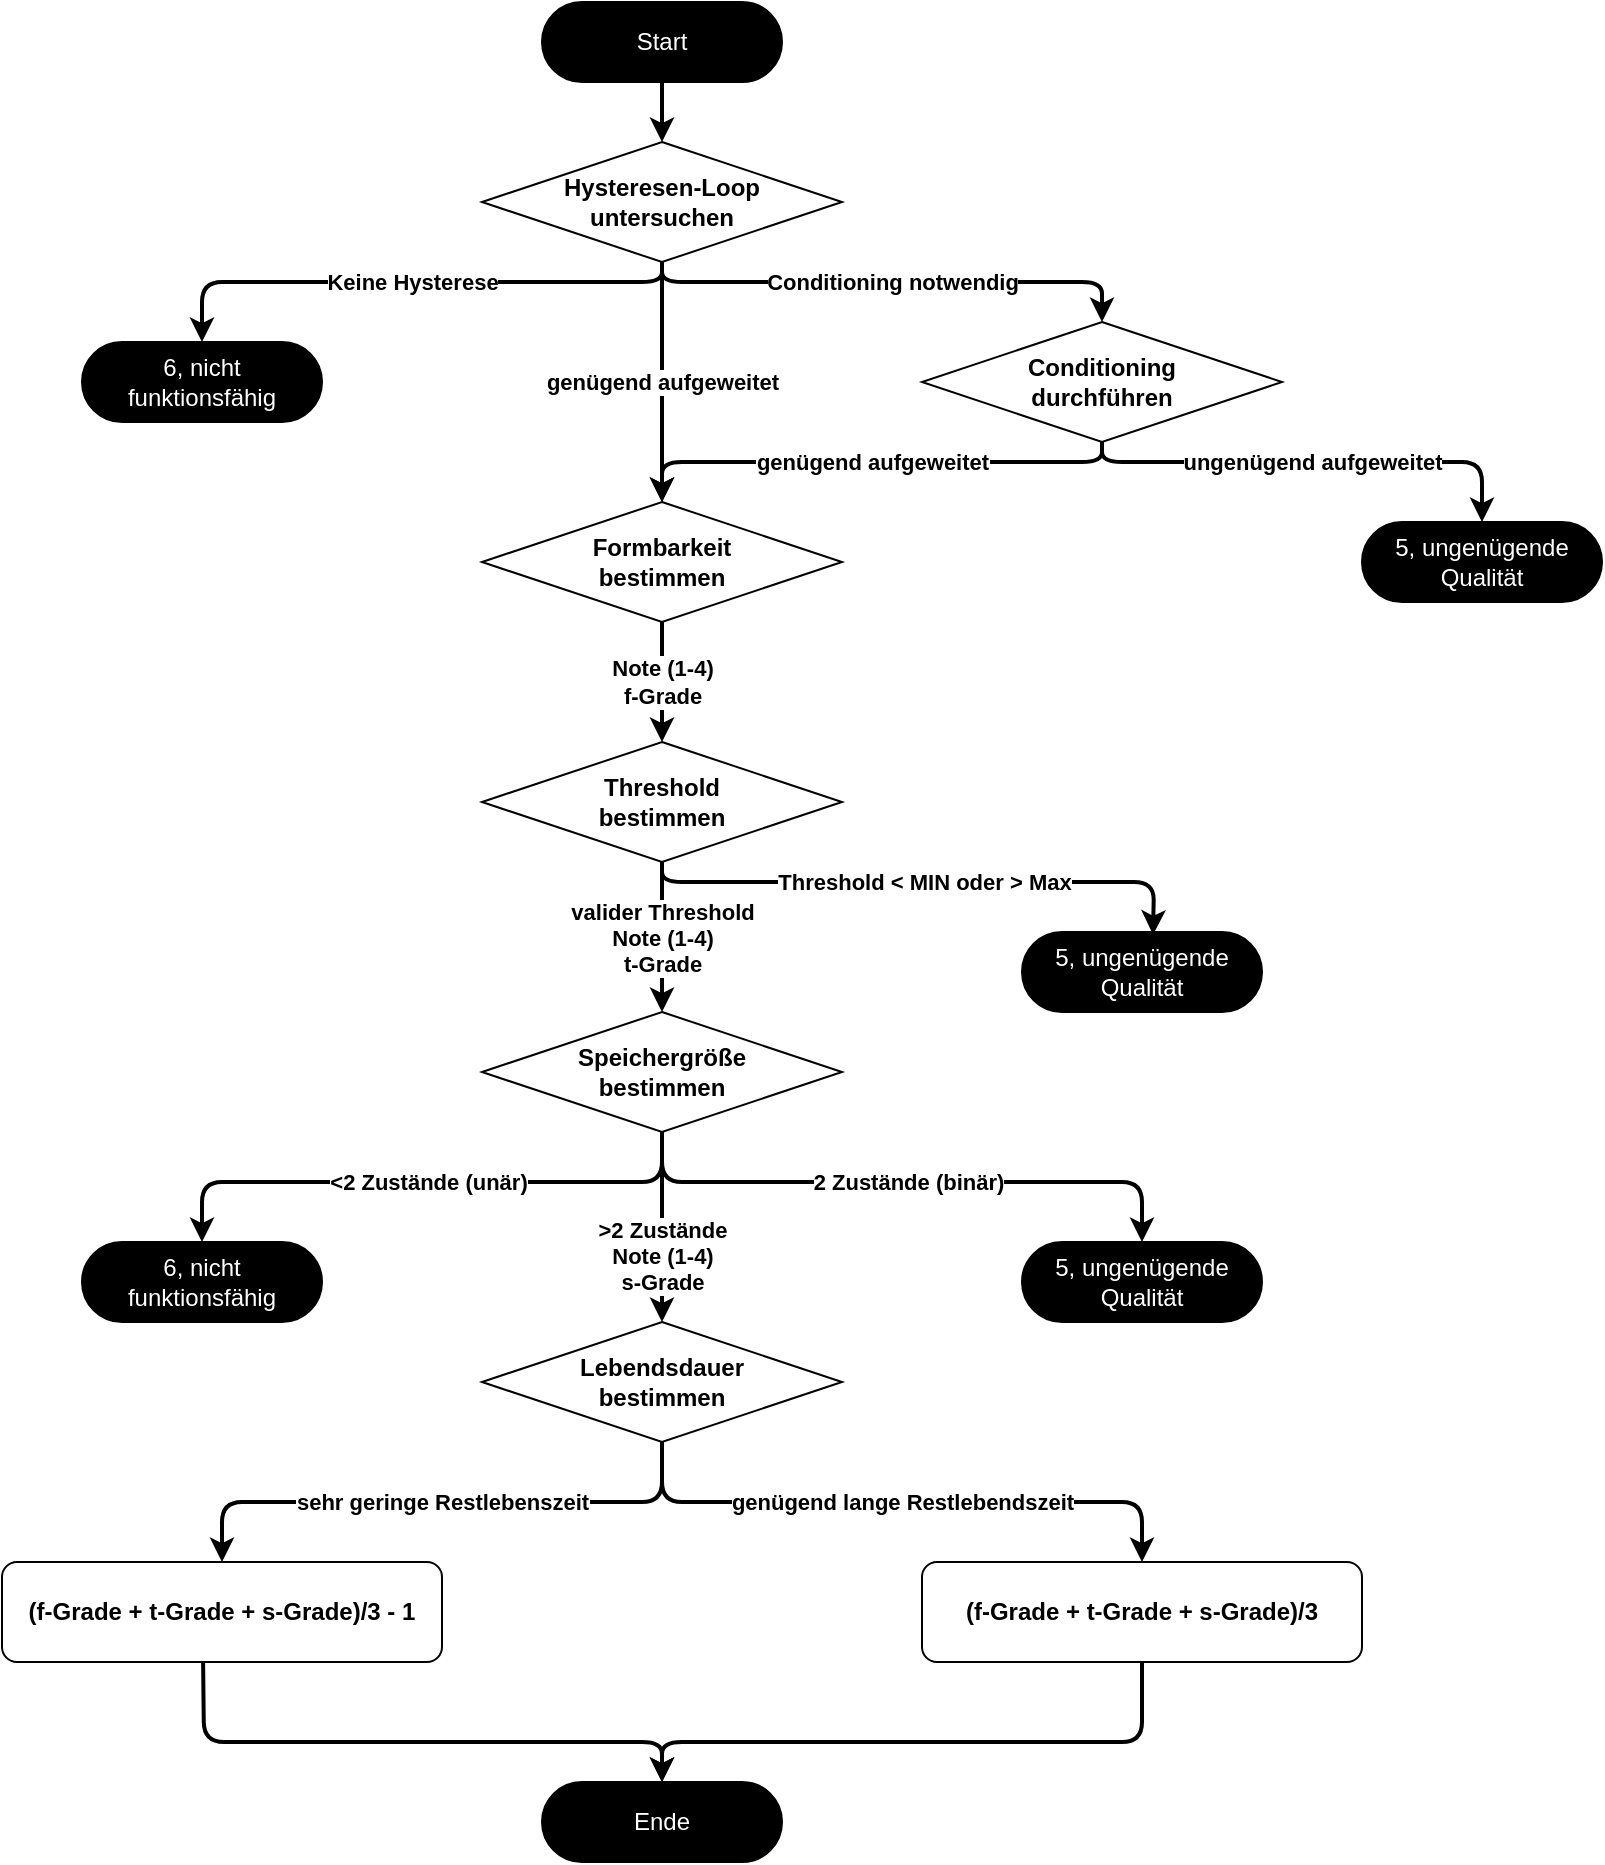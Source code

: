 <mxfile version="13.1.4" type="device"><diagram id="8m1MHOi1UQv2B6rgScHM" name="Page-1"><mxGraphModel dx="1382" dy="764" grid="1" gridSize="10" guides="1" tooltips="1" connect="1" arrows="1" fold="1" page="1" pageScale="1" pageWidth="827" pageHeight="1169" math="0" shadow="0"><root><mxCell id="0"/><mxCell id="1" parent="0"/><mxCell id="vvyXXMolk-keETgha6lR-9" style="edgeStyle=orthogonalEdgeStyle;rounded=0;orthogonalLoop=1;jettySize=auto;html=1;exitX=0.5;exitY=1;exitDx=0;exitDy=0;entryX=0.5;entryY=0;entryDx=0;entryDy=0;fontColor=#000000;strokeWidth=2;" parent="1" source="vvyXXMolk-keETgha6lR-1" target="vvyXXMolk-keETgha6lR-8" edge="1"><mxGeometry relative="1" as="geometry"/></mxCell><mxCell id="vvyXXMolk-keETgha6lR-1" value="Start" style="rounded=1;whiteSpace=wrap;html=1;gradientColor=none;fillColor=#000000;fontColor=#FFFFFF;arcSize=50;" parent="1" vertex="1"><mxGeometry x="320" y="60" width="120" height="40" as="geometry"/></mxCell><mxCell id="vvyXXMolk-keETgha6lR-2" value="6, nicht&lt;br&gt;funktionsfähig" style="rounded=1;whiteSpace=wrap;html=1;gradientColor=none;fillColor=#000000;fontColor=#FFFFFF;arcSize=50;" parent="1" vertex="1"><mxGeometry x="90" y="230" width="120" height="40" as="geometry"/></mxCell><mxCell id="vvyXXMolk-keETgha6lR-3" value="5, ungenügende&lt;br&gt;Qualität" style="rounded=1;whiteSpace=wrap;html=1;gradientColor=none;fillColor=#000000;fontColor=#FFFFFF;arcSize=50;" parent="1" vertex="1"><mxGeometry x="730" y="320" width="120" height="40" as="geometry"/></mxCell><mxCell id="vvyXXMolk-keETgha6lR-4" value="5, ungenügende Qualität" style="rounded=1;whiteSpace=wrap;html=1;gradientColor=none;fillColor=#000000;fontColor=#FFFFFF;arcSize=50;" parent="1" vertex="1"><mxGeometry x="560" y="525" width="120" height="40" as="geometry"/></mxCell><mxCell id="vvyXXMolk-keETgha6lR-5" value="6, nicht&lt;br&gt;funktionsfähig" style="rounded=1;whiteSpace=wrap;html=1;gradientColor=none;fillColor=#000000;fontColor=#FFFFFF;arcSize=50;" parent="1" vertex="1"><mxGeometry x="90" y="680" width="120" height="40" as="geometry"/></mxCell><mxCell id="vvyXXMolk-keETgha6lR-6" value="5, ungenügende&lt;br&gt;Qualität" style="rounded=1;whiteSpace=wrap;html=1;gradientColor=none;fillColor=#000000;fontColor=#FFFFFF;arcSize=50;" parent="1" vertex="1"><mxGeometry x="560" y="680" width="120" height="40" as="geometry"/></mxCell><mxCell id="vvyXXMolk-keETgha6lR-7" value="Ende" style="rounded=1;whiteSpace=wrap;html=1;gradientColor=none;fillColor=#000000;fontColor=#FFFFFF;arcSize=50;" parent="1" vertex="1"><mxGeometry x="320" y="950" width="120" height="40" as="geometry"/></mxCell><mxCell id="vvyXXMolk-keETgha6lR-8" value="Hysteresen-Loop &lt;br&gt;untersuchen" style="rhombus;whiteSpace=wrap;html=1;fillColor=#FFFFFF;gradientColor=none;fontColor=#000000;fontStyle=1" parent="1" vertex="1"><mxGeometry x="290" y="130" width="180" height="60" as="geometry"/></mxCell><mxCell id="vvyXXMolk-keETgha6lR-12" value="Keine Hysterese" style="endArrow=classic;html=1;fontColor=#000000;exitX=0.5;exitY=1;exitDx=0;exitDy=0;entryX=0.5;entryY=0;entryDx=0;entryDy=0;fontStyle=1;strokeWidth=2;" parent="1" source="vvyXXMolk-keETgha6lR-8" target="vvyXXMolk-keETgha6lR-2" edge="1"><mxGeometry width="50" height="50" relative="1" as="geometry"><mxPoint x="410" y="320" as="sourcePoint"/><mxPoint x="460" y="270" as="targetPoint"/><Array as="points"><mxPoint x="380" y="200"/><mxPoint x="150" y="200"/></Array></mxGeometry></mxCell><mxCell id="vvyXXMolk-keETgha6lR-13" value="Conditioning notwendig" style="endArrow=classic;html=1;fontColor=#000000;entryX=0.5;entryY=0;entryDx=0;entryDy=0;fontStyle=1;strokeWidth=2;targetPerimeterSpacing=0;" parent="1" target="vvyXXMolk-keETgha6lR-34" edge="1"><mxGeometry width="50" height="50" relative="1" as="geometry"><mxPoint x="380" y="190" as="sourcePoint"/><mxPoint x="650" y="200" as="targetPoint"/><Array as="points"><mxPoint x="380" y="200"/><mxPoint x="600" y="200"/></Array></mxGeometry></mxCell><mxCell id="vvyXXMolk-keETgha6lR-19" value="Note (1-4)&lt;br&gt;f-Grade" style="edgeStyle=orthogonalEdgeStyle;curved=1;rounded=0;orthogonalLoop=1;jettySize=auto;html=1;fontColor=#000000;fontStyle=1;strokeWidth=2;" parent="1" source="TZg9KstPZ9FD6BbNlM4b-2" target="vvyXXMolk-keETgha6lR-18" edge="1"><mxGeometry relative="1" as="geometry"><mxPoint x="380" y="360" as="sourcePoint"/></mxGeometry></mxCell><mxCell id="vvyXXMolk-keETgha6lR-16" value="genügend aufgeweitet" style="endArrow=classic;html=1;fontColor=#000000;fontStyle=1;strokeWidth=2;entryX=0.5;entryY=0;entryDx=0;entryDy=0;" parent="1" target="TZg9KstPZ9FD6BbNlM4b-2" edge="1"><mxGeometry width="50" height="50" relative="1" as="geometry"><mxPoint x="380" y="190" as="sourcePoint"/><mxPoint x="490" y="320" as="targetPoint"/></mxGeometry></mxCell><mxCell id="vvyXXMolk-keETgha6lR-22" value="valider Threshold&lt;br&gt;Note (1-4)&lt;br&gt;t-Grade" style="edgeStyle=orthogonalEdgeStyle;curved=1;rounded=0;orthogonalLoop=1;jettySize=auto;html=1;exitX=0.5;exitY=1;exitDx=0;exitDy=0;entryX=0.5;entryY=0;entryDx=0;entryDy=0;fontColor=#000000;fontStyle=1;strokeWidth=2;" parent="1" source="vvyXXMolk-keETgha6lR-18" target="vvyXXMolk-keETgha6lR-21" edge="1"><mxGeometry relative="1" as="geometry"/></mxCell><mxCell id="vvyXXMolk-keETgha6lR-18" value="Threshold &lt;br&gt;bestimmen" style="rhombus;whiteSpace=wrap;html=1;fillColor=#FFFFFF;gradientColor=none;fontColor=#000000;fontStyle=1" parent="1" vertex="1"><mxGeometry x="290" y="430" width="180" height="60" as="geometry"/></mxCell><mxCell id="vvyXXMolk-keETgha6lR-20" value="Threshold &amp;lt; MIN oder &amp;gt; Max" style="endArrow=classic;html=1;fontColor=#000000;exitX=0.5;exitY=1;exitDx=0;exitDy=0;entryX=0.546;entryY=0.033;entryDx=0;entryDy=0;entryPerimeter=0;fontStyle=1;strokeWidth=2;" parent="1" source="vvyXXMolk-keETgha6lR-18" target="vvyXXMolk-keETgha6lR-4" edge="1"><mxGeometry width="50" height="50" relative="1" as="geometry"><mxPoint x="410" y="530" as="sourcePoint"/><mxPoint x="460" y="480" as="targetPoint"/><Array as="points"><mxPoint x="380" y="500"/><mxPoint x="626" y="500"/></Array></mxGeometry></mxCell><mxCell id="vvyXXMolk-keETgha6lR-27" value="&amp;gt;2 Zustände&lt;br&gt;Note (1-4)&lt;br&gt;s-Grade" style="edgeStyle=orthogonalEdgeStyle;curved=1;rounded=0;orthogonalLoop=1;jettySize=auto;html=1;exitX=0.5;exitY=1;exitDx=0;exitDy=0;fontColor=#000000;fontStyle=1;strokeWidth=2;" parent="1" source="vvyXXMolk-keETgha6lR-21" target="vvyXXMolk-keETgha6lR-26" edge="1"><mxGeometry x="0.304" relative="1" as="geometry"><mxPoint as="offset"/></mxGeometry></mxCell><mxCell id="vvyXXMolk-keETgha6lR-21" value="Speichergröße &lt;br&gt;&lt;span style=&quot;color: rgba(0 , 0 , 0 , 0) ; font-family: monospace ; font-size: 0px&quot;&gt;%3CmxGraphModel%3E%3Croot%3E%3CmxCell%20id%3D%220%22%2F%3E%3CmxCell%20id%3D%221%22%20parent%3D%220%22%2F%3E%3CmxCell%20id%3D%222%22%20value%3D%22Hysteresen-Loop%20%26lt%3Bbr%26gt%3Buntersuchen%22%20style%3D%22rhombus%3BwhiteSpace%3Dwrap%3Bhtml%3D1%3BfillColor%3D%23FFFFFF%3BgradientColor%3Dnone%3BfontColor%3D%23000000%3B%22%20vertex%3D%221%22%20parent%3D%221%22%3E%3CmxGeometry%20x%3D%22290%22%20y%3D%22390%22%20width%3D%22180%22%20height%3D%2260%22%20as%3D%22geometry%22%2F%3E%3C%2FmxCell%3E%3C%2Froot%3E%3C%2FmxGraphModel%3E&lt;/span&gt;bestimmen" style="rhombus;whiteSpace=wrap;html=1;fillColor=#FFFFFF;gradientColor=none;fontColor=#000000;fontStyle=1" parent="1" vertex="1"><mxGeometry x="290" y="565" width="180" height="60" as="geometry"/></mxCell><mxCell id="vvyXXMolk-keETgha6lR-23" value="&amp;lt;2 Zustände (unär)" style="endArrow=classic;html=1;fontColor=#000000;exitX=0.5;exitY=1;exitDx=0;exitDy=0;fontStyle=1;strokeWidth=2;entryX=0.5;entryY=0;entryDx=0;entryDy=0;" parent="1" source="vvyXXMolk-keETgha6lR-21" target="vvyXXMolk-keETgha6lR-5" edge="1"><mxGeometry width="50" height="50" relative="1" as="geometry"><mxPoint x="410" y="690" as="sourcePoint"/><mxPoint x="150" y="697" as="targetPoint"/><Array as="points"><mxPoint x="380" y="650"/><mxPoint x="150" y="650"/></Array></mxGeometry></mxCell><mxCell id="vvyXXMolk-keETgha6lR-24" value="2 Zustände (binär)" style="endArrow=classic;html=1;fontColor=#000000;exitX=0.5;exitY=1;exitDx=0;exitDy=0;entryX=0.5;entryY=0;entryDx=0;entryDy=0;fontStyle=1;strokeWidth=2;" parent="1" source="vvyXXMolk-keETgha6lR-21" target="vvyXXMolk-keETgha6lR-6" edge="1"><mxGeometry width="50" height="50" relative="1" as="geometry"><mxPoint x="410" y="690" as="sourcePoint"/><mxPoint x="460" y="640" as="targetPoint"/><Array as="points"><mxPoint x="380" y="650"/><mxPoint x="620" y="650"/></Array></mxGeometry></mxCell><mxCell id="vvyXXMolk-keETgha6lR-26" value="Lebendsdauer&lt;br&gt;bestimmen" style="rhombus;whiteSpace=wrap;html=1;fillColor=#FFFFFF;gradientColor=none;fontColor=#000000;fontStyle=1" parent="1" vertex="1"><mxGeometry x="290" y="720" width="180" height="60" as="geometry"/></mxCell><mxCell id="vvyXXMolk-keETgha6lR-28" value="(f-Grade + t-Grade + s-Grade)/3 - 1" style="rounded=1;whiteSpace=wrap;html=1;fillColor=#FFFFFF;gradientColor=none;fontColor=#000000;fontStyle=1" parent="1" vertex="1"><mxGeometry x="50" y="840" width="220" height="50" as="geometry"/></mxCell><mxCell id="vvyXXMolk-keETgha6lR-29" value="(f-Grade + t-Grade + s-Grade)/3" style="rounded=1;whiteSpace=wrap;html=1;fillColor=#FFFFFF;gradientColor=none;fontColor=#000000;fontStyle=1" parent="1" vertex="1"><mxGeometry x="510" y="840" width="220" height="50" as="geometry"/></mxCell><mxCell id="vvyXXMolk-keETgha6lR-30" value="sehr geringe Restlebenszeit" style="endArrow=classic;html=1;fontColor=#000000;entryX=0.5;entryY=0;entryDx=0;entryDy=0;exitX=0.5;exitY=1;exitDx=0;exitDy=0;strokeWidth=2;fontStyle=1" parent="1" source="vvyXXMolk-keETgha6lR-26" target="vvyXXMolk-keETgha6lR-28" edge="1"><mxGeometry width="50" height="50" relative="1" as="geometry"><mxPoint x="410" y="740" as="sourcePoint"/><mxPoint x="460" y="690" as="targetPoint"/><Array as="points"><mxPoint x="380" y="810"/><mxPoint x="160" y="810"/></Array></mxGeometry></mxCell><mxCell id="vvyXXMolk-keETgha6lR-31" value="genügend lange Restlebendszeit" style="endArrow=classic;html=1;fontColor=#000000;entryX=0.5;entryY=0;entryDx=0;entryDy=0;strokeWidth=2;fontStyle=1" parent="1" target="vvyXXMolk-keETgha6lR-29" edge="1"><mxGeometry width="50" height="50" relative="1" as="geometry"><mxPoint x="380" y="780" as="sourcePoint"/><mxPoint x="460" y="690" as="targetPoint"/><Array as="points"><mxPoint x="380" y="810"/><mxPoint x="620" y="810"/></Array></mxGeometry></mxCell><mxCell id="vvyXXMolk-keETgha6lR-32" value="" style="endArrow=classic;html=1;fontColor=#000000;exitX=0.457;exitY=0.993;exitDx=0;exitDy=0;exitPerimeter=0;entryX=0.5;entryY=0;entryDx=0;entryDy=0;strokeWidth=2;" parent="1" source="vvyXXMolk-keETgha6lR-28" target="vvyXXMolk-keETgha6lR-7" edge="1"><mxGeometry width="50" height="50" relative="1" as="geometry"><mxPoint x="410" y="870" as="sourcePoint"/><mxPoint x="460" y="820" as="targetPoint"/><Array as="points"><mxPoint x="151" y="930"/><mxPoint x="380" y="930"/></Array></mxGeometry></mxCell><mxCell id="vvyXXMolk-keETgha6lR-33" value="" style="endArrow=classic;html=1;fontColor=#000000;entryX=0.5;entryY=0;entryDx=0;entryDy=0;exitX=0.5;exitY=1;exitDx=0;exitDy=0;strokeWidth=2;" parent="1" source="vvyXXMolk-keETgha6lR-29" target="vvyXXMolk-keETgha6lR-7" edge="1"><mxGeometry width="50" height="50" relative="1" as="geometry"><mxPoint x="410" y="870" as="sourcePoint"/><mxPoint x="460" y="820" as="targetPoint"/><Array as="points"><mxPoint x="620" y="930"/><mxPoint x="380" y="930"/></Array></mxGeometry></mxCell><mxCell id="vvyXXMolk-keETgha6lR-34" value="Conditioning&lt;br&gt;durchführen" style="rhombus;whiteSpace=wrap;html=1;fillColor=#FFFFFF;gradientColor=none;fontColor=#000000;fontStyle=1" parent="1" vertex="1"><mxGeometry x="510" y="220" width="180" height="60" as="geometry"/></mxCell><mxCell id="vvyXXMolk-keETgha6lR-35" value="ungenügend aufgeweitet" style="endArrow=classic;html=1;fontColor=#000000;entryX=0.5;entryY=0;entryDx=0;entryDy=0;exitX=0.5;exitY=1;exitDx=0;exitDy=0;fontStyle=1;strokeWidth=2;" parent="1" source="vvyXXMolk-keETgha6lR-34" target="vvyXXMolk-keETgha6lR-3" edge="1"><mxGeometry width="50" height="50" relative="1" as="geometry"><mxPoint x="370" y="340" as="sourcePoint"/><mxPoint x="810.0" y="310.0" as="targetPoint"/><Array as="points"><mxPoint x="600" y="290"/><mxPoint x="790" y="290"/></Array></mxGeometry></mxCell><mxCell id="vvyXXMolk-keETgha6lR-36" value="genügend aufgeweitet" style="endArrow=classic;html=1;fontColor=#000000;entryX=0.5;entryY=0;entryDx=0;entryDy=0;fontStyle=1;exitX=0.5;exitY=1;exitDx=0;exitDy=0;strokeWidth=2;" parent="1" source="vvyXXMolk-keETgha6lR-34" target="TZg9KstPZ9FD6BbNlM4b-2" edge="1"><mxGeometry width="50" height="50" relative="1" as="geometry"><mxPoint x="640" y="280" as="sourcePoint"/><mxPoint x="380" y="320" as="targetPoint"/><Array as="points"><mxPoint x="600" y="290"/><mxPoint x="380" y="290"/></Array></mxGeometry></mxCell><mxCell id="TZg9KstPZ9FD6BbNlM4b-2" value="Formbarkeit&lt;br&gt;bestimmen" style="rhombus;whiteSpace=wrap;html=1;fillColor=#FFFFFF;gradientColor=none;fontColor=#000000;fontStyle=1" vertex="1" parent="1"><mxGeometry x="290" y="310" width="180" height="60" as="geometry"/></mxCell></root></mxGraphModel></diagram></mxfile>